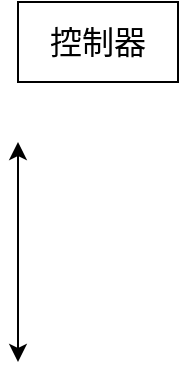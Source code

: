<mxfile version="13.8.2" type="github" pages="2">
  <diagram id="h9tyXJU4BfLx0NENEYcY" name="template">
    <mxGraphModel dx="1035" dy="594" grid="1" gridSize="10" guides="1" tooltips="1" connect="1" arrows="1" fold="1" page="1" pageScale="1" pageWidth="827" pageHeight="1169" math="0" shadow="0">
      <root>
        <mxCell id="0" />
        <mxCell id="1" parent="0" />
        <mxCell id="7rlH-JLcy3Hg_WToKcSe-3" value="控制器" style="rounded=0;whiteSpace=wrap;html=1;fontSize=16;" vertex="1" parent="1">
          <mxGeometry x="160" y="140" width="80" height="40" as="geometry" />
        </mxCell>
        <mxCell id="cy8i1yOanH7raOSZiTp8-1" value="" style="endArrow=classic;startArrow=classic;html=1;fontSize=16;" edge="1" parent="1">
          <mxGeometry width="50" height="50" relative="1" as="geometry">
            <mxPoint x="160" y="320" as="sourcePoint" />
            <mxPoint x="160" y="210" as="targetPoint" />
          </mxGeometry>
        </mxCell>
      </root>
    </mxGraphModel>
  </diagram>
  <diagram id="9LqXgOel0YUcQj2ZiUZ-" name="第 2 页">
    <mxGraphModel dx="1035" dy="594" grid="1" gridSize="10" guides="1" tooltips="1" connect="1" arrows="1" fold="1" page="1" pageScale="1" pageWidth="827" pageHeight="1169" math="0" shadow="0">
      <root>
        <mxCell id="XB-mMEFGtg9YxqX9Aaqe-0" />
        <mxCell id="XB-mMEFGtg9YxqX9Aaqe-1" parent="XB-mMEFGtg9YxqX9Aaqe-0" />
        <mxCell id="gsf-0igHdWIBSqOD4liH-0" value="控制器" style="rounded=0;whiteSpace=wrap;html=1;fontSize=16;" vertex="1" parent="XB-mMEFGtg9YxqX9Aaqe-1">
          <mxGeometry x="200" y="210" width="110" height="50" as="geometry" />
        </mxCell>
        <mxCell id="mibbM8EnvjrsskPA_bQV-0" value="" style="rounded=0;whiteSpace=wrap;html=1;fontSize=16;" vertex="1" parent="XB-mMEFGtg9YxqX9Aaqe-1">
          <mxGeometry x="210" y="360" width="290" height="240" as="geometry" />
        </mxCell>
        <mxCell id="sbCMbYx_LPPktSVNjP---0" value="" style="endArrow=classic;startArrow=classic;html=1;fontSize=16;" edge="1" parent="XB-mMEFGtg9YxqX9Aaqe-1">
          <mxGeometry width="50" height="50" relative="1" as="geometry">
            <mxPoint x="250" y="350" as="sourcePoint" />
            <mxPoint x="250" y="270" as="targetPoint" />
          </mxGeometry>
        </mxCell>
        <mxCell id="sbCMbYx_LPPktSVNjP---1" value="OpenFlow信道" style="rounded=0;whiteSpace=wrap;html=1;fontSize=16;" vertex="1" parent="XB-mMEFGtg9YxqX9Aaqe-1">
          <mxGeometry x="220" y="370" width="110" height="40" as="geometry" />
        </mxCell>
        <mxCell id="sbCMbYx_LPPktSVNjP---2" value="Flow Table&lt;br&gt;流表" style="rounded=0;whiteSpace=wrap;html=1;fontSize=16;" vertex="1" parent="XB-mMEFGtg9YxqX9Aaqe-1">
          <mxGeometry x="220" y="490" width="70" height="100" as="geometry" />
        </mxCell>
        <mxCell id="sbCMbYx_LPPktSVNjP---3" value="Group&lt;br&gt;Table&lt;br&gt;组表" style="rounded=0;whiteSpace=wrap;html=1;fontSize=16;" vertex="1" parent="XB-mMEFGtg9YxqX9Aaqe-1">
          <mxGeometry x="340" y="370" width="70" height="100" as="geometry" />
        </mxCell>
        <mxCell id="sbCMbYx_LPPktSVNjP---4" value="Meter&lt;br&gt;Table&lt;br&gt;速度表" style="rounded=0;whiteSpace=wrap;html=1;fontSize=16;" vertex="1" parent="XB-mMEFGtg9YxqX9Aaqe-1">
          <mxGeometry x="421" y="370" width="70" height="100" as="geometry" />
        </mxCell>
        <mxCell id="sbCMbYx_LPPktSVNjP---5" value="Flow Table&lt;br&gt;流表" style="rounded=0;whiteSpace=wrap;html=1;fontSize=16;" vertex="1" parent="XB-mMEFGtg9YxqX9Aaqe-1">
          <mxGeometry x="421" y="490" width="70" height="100" as="geometry" />
        </mxCell>
      </root>
    </mxGraphModel>
  </diagram>
</mxfile>
